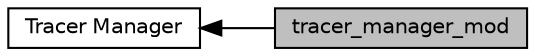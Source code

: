 digraph "tracer_manager_mod"
{
  edge [fontname="Helvetica",fontsize="10",labelfontname="Helvetica",labelfontsize="10"];
  node [fontname="Helvetica",fontsize="10",shape=box];
  rankdir=LR;
  Node1 [label="tracer_manager_mod",height=0.2,width=0.4,color="black", fillcolor="grey75", style="filled", fontcolor="black",tooltip="Code to manage the simple addition of tracers to the FMS code. This code keeps track of the numbers a..."];
  Node2 [label="Tracer Manager",height=0.2,width=0.4,color="black", fillcolor="white", style="filled",URL="$group__tracer__manager.html",tooltip="Modules and associated files in the tracer_manager directory."];
  Node2->Node1 [shape=plaintext, dir="back", style="solid"];
}
